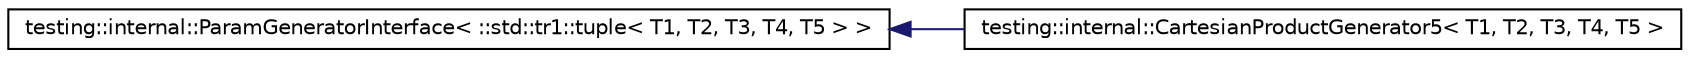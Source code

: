 digraph G
{
  edge [fontname="Helvetica",fontsize="10",labelfontname="Helvetica",labelfontsize="10"];
  node [fontname="Helvetica",fontsize="10",shape=record];
  rankdir="LR";
  Node1 [label="testing::internal::ParamGeneratorInterface\< ::std::tr1::tuple\< T1, T2, T3, T4, T5 \> \>",height=0.2,width=0.4,color="black", fillcolor="white", style="filled",URL="$classtesting_1_1internal_1_1ParamGeneratorInterface.html"];
  Node1 -> Node2 [dir="back",color="midnightblue",fontsize="10",style="solid",fontname="Helvetica"];
  Node2 [label="testing::internal::CartesianProductGenerator5\< T1, T2, T3, T4, T5 \>",height=0.2,width=0.4,color="black", fillcolor="white", style="filled",URL="$classtesting_1_1internal_1_1CartesianProductGenerator5.html"];
}
